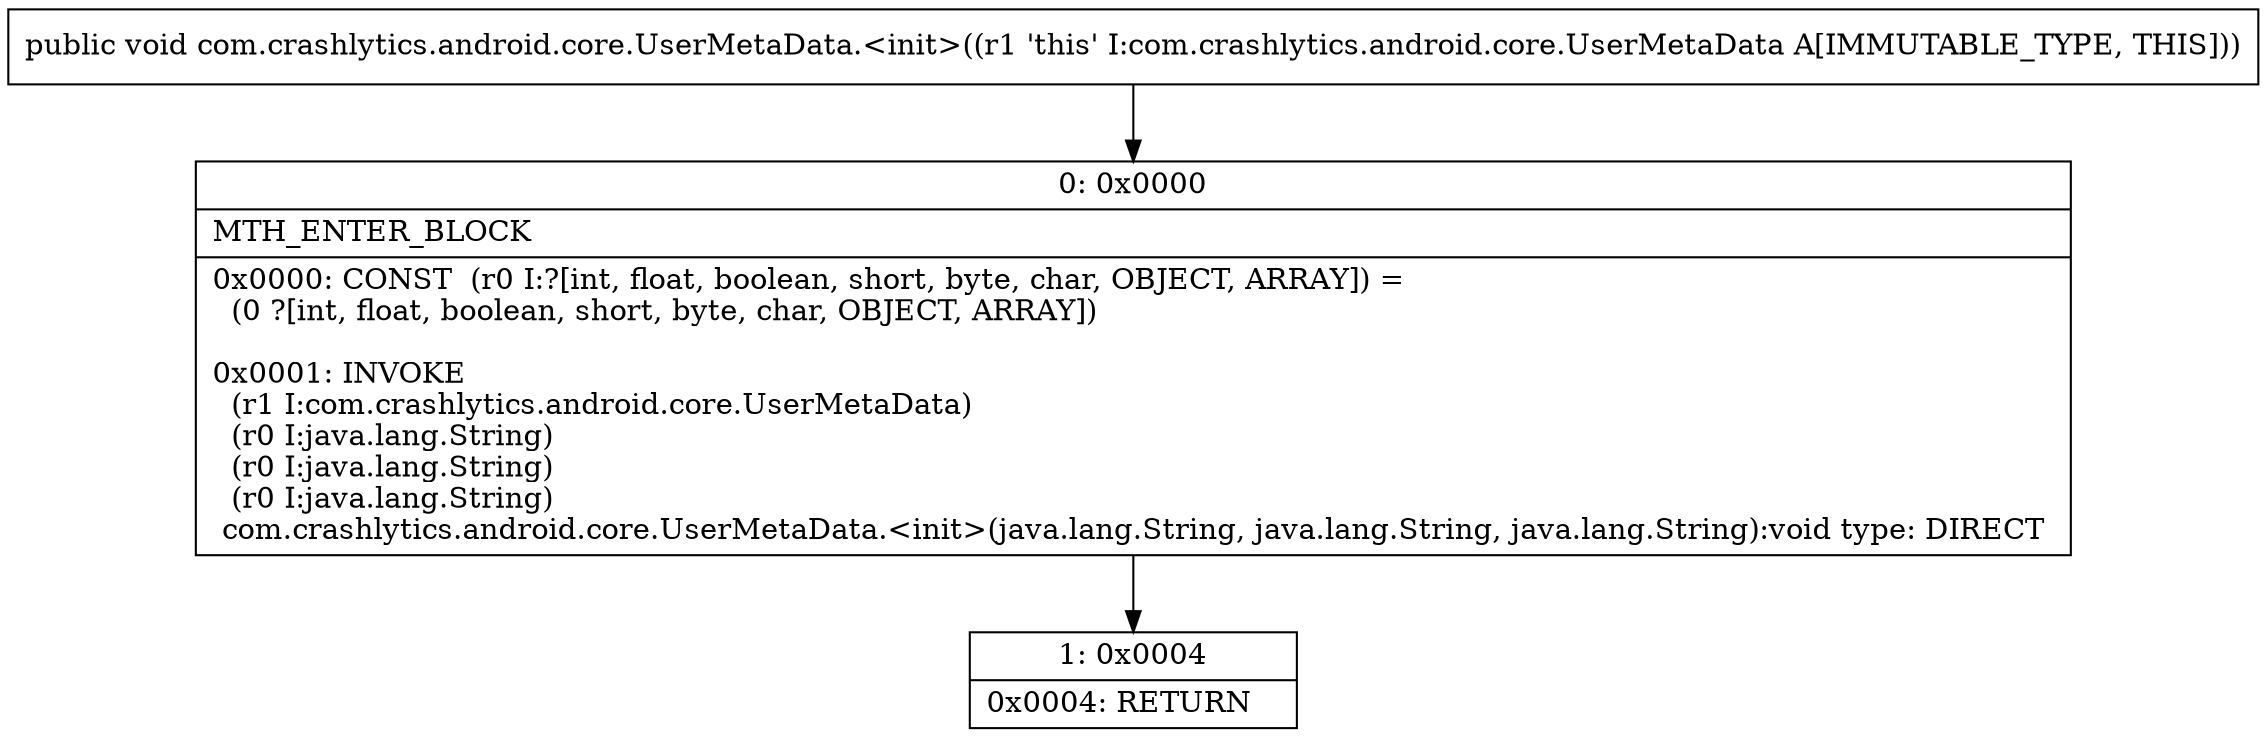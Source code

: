 digraph "CFG forcom.crashlytics.android.core.UserMetaData.\<init\>()V" {
Node_0 [shape=record,label="{0\:\ 0x0000|MTH_ENTER_BLOCK\l|0x0000: CONST  (r0 I:?[int, float, boolean, short, byte, char, OBJECT, ARRAY]) = \l  (0 ?[int, float, boolean, short, byte, char, OBJECT, ARRAY])\l \l0x0001: INVOKE  \l  (r1 I:com.crashlytics.android.core.UserMetaData)\l  (r0 I:java.lang.String)\l  (r0 I:java.lang.String)\l  (r0 I:java.lang.String)\l com.crashlytics.android.core.UserMetaData.\<init\>(java.lang.String, java.lang.String, java.lang.String):void type: DIRECT \l}"];
Node_1 [shape=record,label="{1\:\ 0x0004|0x0004: RETURN   \l}"];
MethodNode[shape=record,label="{public void com.crashlytics.android.core.UserMetaData.\<init\>((r1 'this' I:com.crashlytics.android.core.UserMetaData A[IMMUTABLE_TYPE, THIS])) }"];
MethodNode -> Node_0;
Node_0 -> Node_1;
}

